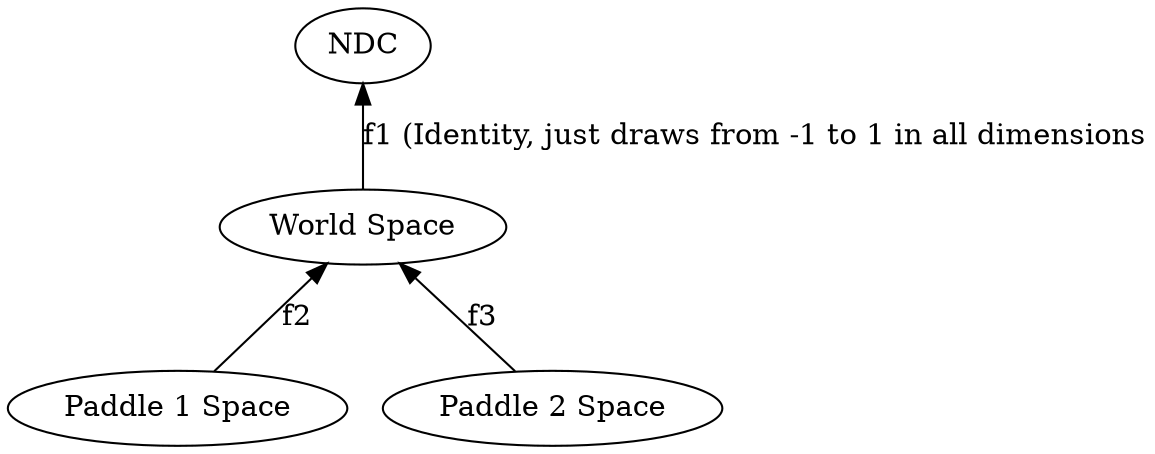 digraph {
    rankdir="BT"
    "Paddle 1 Space" -> "World Space"[label="f2",weight="0.2"];
    "Paddle 2 Space" -> "World Space"[label="f3",weight="0.2"];
    "World Space" -> "NDC" [label="f1 (Identity, just draws from -1 to 1 in all dimensions",weight="0.2"];
}